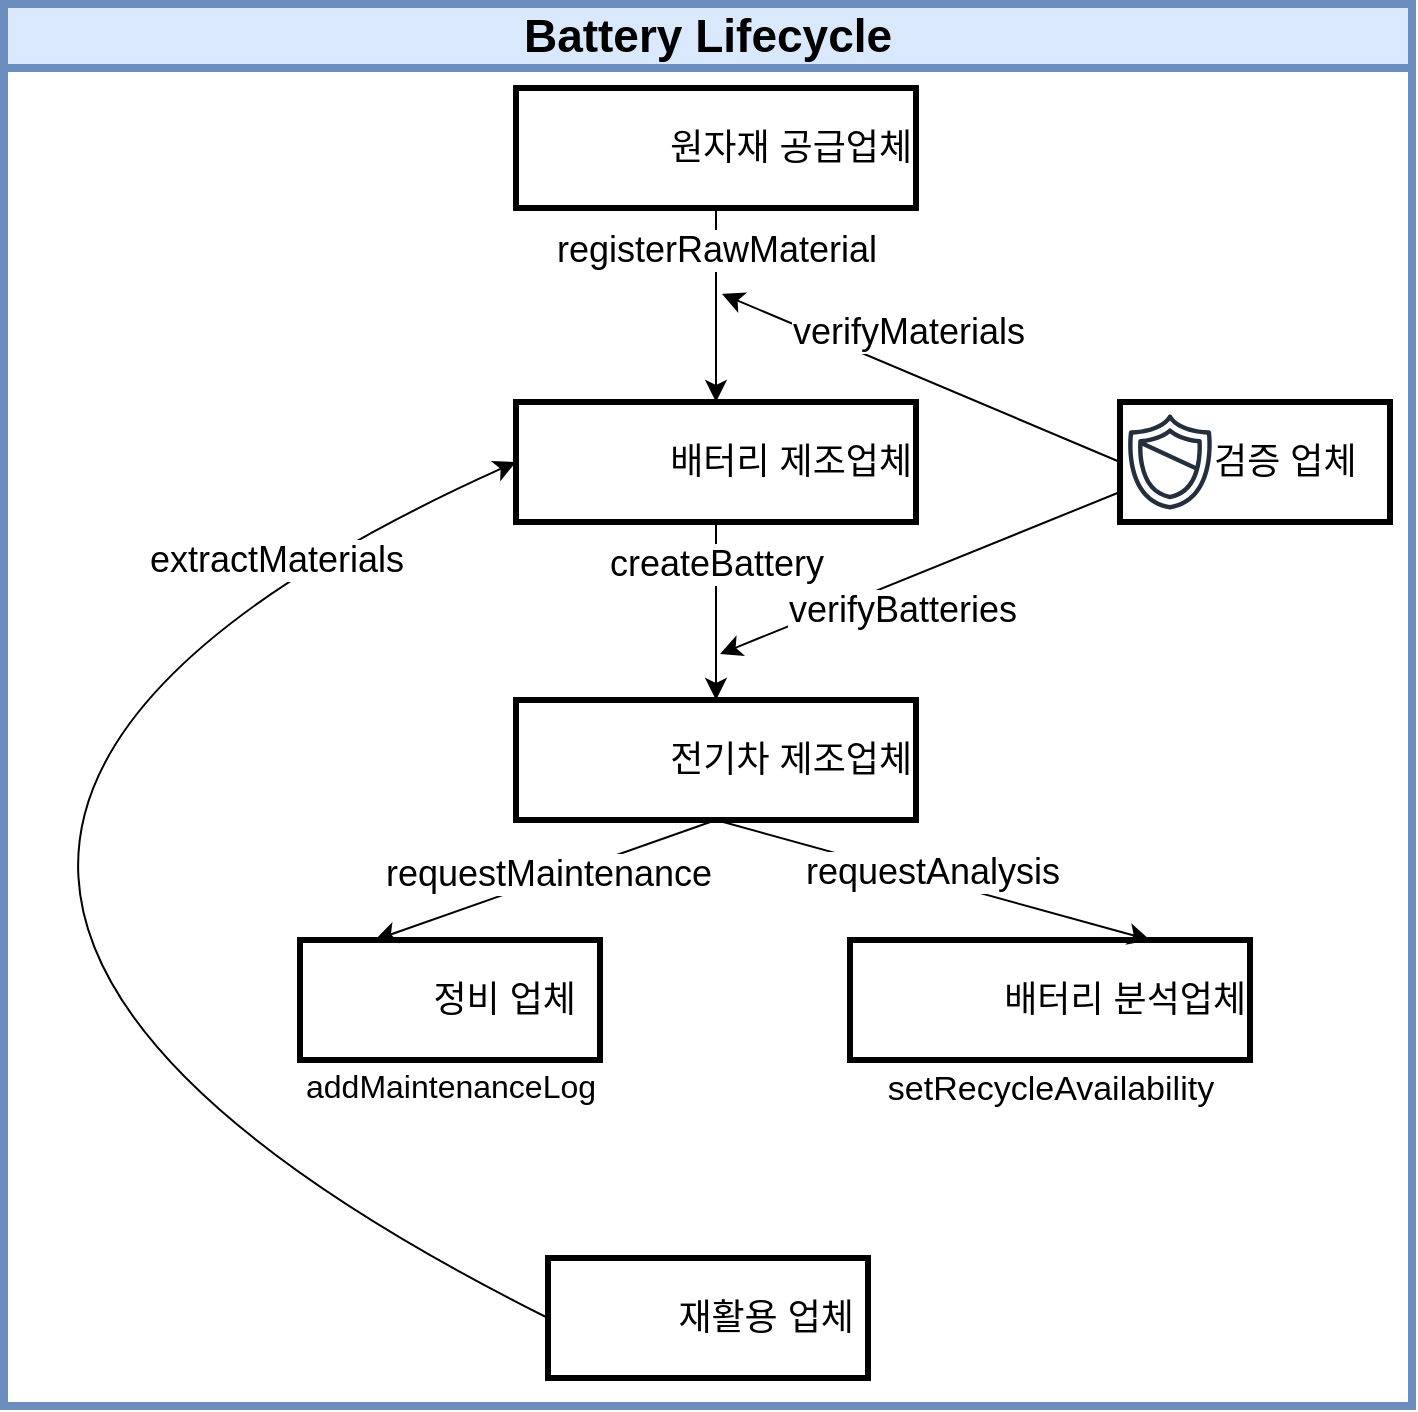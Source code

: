 <mxfile version="24.7.17">
  <diagram name="페이지-1" id="_aSgN8ptDvo-KN75viGg">
    <mxGraphModel dx="2333" dy="2284" grid="0" gridSize="10" guides="1" tooltips="1" connect="1" arrows="1" fold="1" page="0" pageScale="1" pageWidth="827" pageHeight="1169" math="0" shadow="0">
      <root>
        <mxCell id="0" />
        <mxCell id="1" parent="0" />
        <mxCell id="p_-nyIwOdOY0o2xYQ9De-37" style="edgeStyle=none;curved=1;rounded=0;orthogonalLoop=1;jettySize=auto;html=1;exitX=0;exitY=0.5;exitDx=0;exitDy=0;fontSize=12;startSize=8;endSize=8;" parent="1" source="p_-nyIwOdOY0o2xYQ9De-5" edge="1">
          <mxGeometry relative="1" as="geometry">
            <mxPoint x="381" y="-290" as="targetPoint" />
          </mxGeometry>
        </mxCell>
        <mxCell id="p_-nyIwOdOY0o2xYQ9De-38" value="&lt;font style=&quot;font-size: 18px;&quot;&gt;verifyMaterials&lt;/font&gt;" style="edgeLabel;html=1;align=center;verticalAlign=middle;resizable=0;points=[];fontSize=12;" parent="p_-nyIwOdOY0o2xYQ9De-37" vertex="1" connectable="0">
          <mxGeometry x="0.142" y="-1" relative="1" as="geometry">
            <mxPoint x="7" y="-16" as="offset" />
          </mxGeometry>
        </mxCell>
        <mxCell id="p_-nyIwOdOY0o2xYQ9De-40" style="edgeStyle=none;curved=1;rounded=0;orthogonalLoop=1;jettySize=auto;html=1;exitX=0;exitY=0.75;exitDx=0;exitDy=0;fontSize=12;startSize=8;endSize=8;" parent="1" source="p_-nyIwOdOY0o2xYQ9De-5" edge="1">
          <mxGeometry relative="1" as="geometry">
            <mxPoint x="380" y="-110" as="targetPoint" />
          </mxGeometry>
        </mxCell>
        <mxCell id="p_-nyIwOdOY0o2xYQ9De-41" value="&lt;font style=&quot;font-size: 18px;&quot;&gt;verifyBatteries&lt;/font&gt;" style="edgeLabel;html=1;align=center;verticalAlign=middle;resizable=0;points=[];fontSize=12;" parent="p_-nyIwOdOY0o2xYQ9De-40" vertex="1" connectable="0">
          <mxGeometry x="-0.088" y="-3" relative="1" as="geometry">
            <mxPoint x="-17" y="25" as="offset" />
          </mxGeometry>
        </mxCell>
        <mxCell id="p_-nyIwOdOY0o2xYQ9De-45" value="&lt;font style=&quot;font-size: 23px;&quot;&gt;Battery Lifecycle&lt;/font&gt;" style="swimlane;whiteSpace=wrap;html=1;strokeColor=#6c8ebf;fillColor=#dae8fc;strokeWidth=4;startSize=32;" parent="1" vertex="1">
          <mxGeometry x="22" y="-435" width="704" height="701" as="geometry">
            <mxRectangle x="22" y="-435" width="145" height="30" as="alternateBounds" />
          </mxGeometry>
        </mxCell>
        <mxCell id="p_-nyIwOdOY0o2xYQ9De-4" value="&lt;font style=&quot;font-size: 18px;&quot;&gt;원자재 공급업체&lt;/font&gt;" style="rounded=0;whiteSpace=wrap;html=1;align=right;strokeWidth=3;" parent="p_-nyIwOdOY0o2xYQ9De-45" vertex="1">
          <mxGeometry x="256" y="42" width="200" height="60" as="geometry" />
        </mxCell>
        <mxCell id="p_-nyIwOdOY0o2xYQ9De-11" value="" style="shape=image;html=1;verticalAlign=top;verticalLabelPosition=bottom;labelBackgroundColor=#ffffff;imageAspect=0;aspect=fixed;image=https://cdn3.iconfinder.com/data/icons/energy-and-power-glyph-24-px/24/Factory_industry_mill_power_plant_production_unit-128.png" parent="p_-nyIwOdOY0o2xYQ9De-45" vertex="1">
          <mxGeometry x="263" y="47" width="50" height="50" as="geometry" />
        </mxCell>
        <mxCell id="p_-nyIwOdOY0o2xYQ9De-5" value="&lt;font style=&quot;font-size: 18px;&quot;&gt;&amp;nbsp; &amp;nbsp; &amp;nbsp; &amp;nbsp; &amp;nbsp;검증 업체&amp;nbsp;&amp;nbsp;&lt;/font&gt;" style="rounded=0;whiteSpace=wrap;html=1;align=left;strokeWidth=3;" parent="p_-nyIwOdOY0o2xYQ9De-45" vertex="1">
          <mxGeometry x="558" y="199" width="135" height="60" as="geometry" />
        </mxCell>
        <mxCell id="p_-nyIwOdOY0o2xYQ9De-12" value="" style="sketch=0;outlineConnect=0;fontColor=#232F3E;gradientColor=none;fillColor=#232F3D;strokeColor=none;dashed=0;verticalLabelPosition=bottom;verticalAlign=top;align=center;html=1;fontSize=12;fontStyle=0;aspect=fixed;pointerEvents=1;shape=mxgraph.aws4.shield2;" parent="p_-nyIwOdOY0o2xYQ9De-45" vertex="1">
          <mxGeometry x="558" y="204" width="50" height="50" as="geometry" />
        </mxCell>
        <mxCell id="p_-nyIwOdOY0o2xYQ9De-10" value="&lt;font style=&quot;font-size: 18px;&quot;&gt;재활용 업체&amp;nbsp;&lt;/font&gt;" style="rounded=0;whiteSpace=wrap;html=1;align=right;strokeWidth=3;" parent="p_-nyIwOdOY0o2xYQ9De-45" vertex="1">
          <mxGeometry x="272" y="627" width="160" height="60" as="geometry" />
        </mxCell>
        <mxCell id="p_-nyIwOdOY0o2xYQ9De-17" value="" style="shape=image;html=1;verticalAlign=top;verticalLabelPosition=bottom;labelBackgroundColor=#ffffff;imageAspect=0;aspect=fixed;image=https://cdn0.iconfinder.com/data/icons/phosphor-duotone-vol-3/256/recycle-duotone-128.png" parent="p_-nyIwOdOY0o2xYQ9De-45" vertex="1">
          <mxGeometry x="278" y="632" width="50" height="50" as="geometry" />
        </mxCell>
        <mxCell id="p_-nyIwOdOY0o2xYQ9De-9" value="&lt;font style=&quot;font-size: 18px;&quot;&gt;배터리 분석업체&lt;/font&gt;" style="rounded=0;whiteSpace=wrap;html=1;align=right;strokeWidth=3;" parent="p_-nyIwOdOY0o2xYQ9De-45" vertex="1">
          <mxGeometry x="423" y="468" width="200" height="60" as="geometry" />
        </mxCell>
        <mxCell id="p_-nyIwOdOY0o2xYQ9De-16" value="" style="shape=image;html=1;verticalAlign=top;verticalLabelPosition=bottom;labelBackgroundColor=#ffffff;imageAspect=0;aspect=fixed;image=https://cdn3.iconfinder.com/data/icons/geosm-e-commerce/48/logs-2-128.png" parent="p_-nyIwOdOY0o2xYQ9De-45" vertex="1">
          <mxGeometry x="428" y="471" width="60" height="60" as="geometry" />
        </mxCell>
        <mxCell id="p_-nyIwOdOY0o2xYQ9De-28" value="&lt;font style=&quot;font-size: 17px;&quot;&gt;setRecycleAvailability&lt;/font&gt;" style="text;html=1;align=center;verticalAlign=middle;resizable=0;points=[];autosize=1;strokeColor=none;fillColor=none;fontSize=16;" parent="p_-nyIwOdOY0o2xYQ9De-45" vertex="1">
          <mxGeometry x="432.5" y="527" width="181" height="32" as="geometry" />
        </mxCell>
        <mxCell id="p_-nyIwOdOY0o2xYQ9De-8" value="&lt;font style=&quot;font-size: 18px;&quot;&gt;정비 업체&amp;nbsp;&amp;nbsp;&lt;/font&gt;" style="rounded=0;whiteSpace=wrap;html=1;align=right;strokeWidth=3;" parent="p_-nyIwOdOY0o2xYQ9De-45" vertex="1">
          <mxGeometry x="148" y="468" width="150" height="60" as="geometry" />
        </mxCell>
        <mxCell id="p_-nyIwOdOY0o2xYQ9De-15" value="" style="shape=image;html=1;verticalAlign=top;verticalLabelPosition=bottom;labelBackgroundColor=#ffffff;imageAspect=0;aspect=fixed;image=https://cdn1.iconfinder.com/data/icons/ios-11-glyphs/30/maintenance-128.png" parent="p_-nyIwOdOY0o2xYQ9De-45" vertex="1">
          <mxGeometry x="155" y="476" width="50" height="50" as="geometry" />
        </mxCell>
        <mxCell id="p_-nyIwOdOY0o2xYQ9De-27" value="&lt;font style=&quot;font-size: 16px;&quot;&gt;addMaintenanceLog&lt;/font&gt;" style="text;html=1;align=center;verticalAlign=middle;resizable=0;points=[];autosize=1;strokeColor=none;fillColor=none;fontSize=16;" parent="p_-nyIwOdOY0o2xYQ9De-45" vertex="1">
          <mxGeometry x="141.5" y="525" width="163" height="31" as="geometry" />
        </mxCell>
        <mxCell id="p_-nyIwOdOY0o2xYQ9De-24" style="edgeStyle=none;curved=1;rounded=0;orthogonalLoop=1;jettySize=auto;html=1;exitX=0.5;exitY=1;exitDx=0;exitDy=0;fontSize=12;startSize=8;endSize=8;entryX=0.75;entryY=0;entryDx=0;entryDy=0;" parent="p_-nyIwOdOY0o2xYQ9De-45" source="p_-nyIwOdOY0o2xYQ9De-7" target="p_-nyIwOdOY0o2xYQ9De-9" edge="1">
          <mxGeometry relative="1" as="geometry">
            <mxPoint x="446" y="419" as="targetPoint" />
          </mxGeometry>
        </mxCell>
        <mxCell id="y_Eu_Wxmn9HbcLYpdsyG-1" value="&lt;font style=&quot;font-size: 18px;&quot;&gt;requestAnalysis&lt;/font&gt;" style="edgeLabel;html=1;align=center;verticalAlign=middle;resizable=0;points=[];fontSize=12;" parent="p_-nyIwOdOY0o2xYQ9De-24" vertex="1" connectable="0">
          <mxGeometry x="-0.231" y="1" relative="1" as="geometry">
            <mxPoint x="24" y="4" as="offset" />
          </mxGeometry>
        </mxCell>
        <mxCell id="p_-nyIwOdOY0o2xYQ9De-23" style="edgeStyle=none;curved=1;rounded=0;orthogonalLoop=1;jettySize=auto;html=1;exitX=0.5;exitY=1;exitDx=0;exitDy=0;entryX=0.25;entryY=0;entryDx=0;entryDy=0;fontSize=12;startSize=8;endSize=8;" parent="p_-nyIwOdOY0o2xYQ9De-45" source="p_-nyIwOdOY0o2xYQ9De-7" target="p_-nyIwOdOY0o2xYQ9De-8" edge="1">
          <mxGeometry relative="1" as="geometry" />
        </mxCell>
        <mxCell id="p_-nyIwOdOY0o2xYQ9De-25" value="&lt;font style=&quot;font-size: 18px;&quot;&gt;requestMaintenance&lt;/font&gt;" style="edgeLabel;html=1;align=center;verticalAlign=middle;resizable=0;points=[];fontSize=12;" parent="p_-nyIwOdOY0o2xYQ9De-23" vertex="1" connectable="0">
          <mxGeometry x="-0.025" y="-3" relative="1" as="geometry">
            <mxPoint as="offset" />
          </mxGeometry>
        </mxCell>
        <mxCell id="p_-nyIwOdOY0o2xYQ9De-7" value="&lt;font style=&quot;font-size: 18px;&quot;&gt;전기차 제조업체&lt;/font&gt;" style="rounded=0;whiteSpace=wrap;html=1;align=right;strokeWidth=3;" parent="p_-nyIwOdOY0o2xYQ9De-45" vertex="1">
          <mxGeometry x="256" y="348" width="200" height="60" as="geometry" />
        </mxCell>
        <mxCell id="p_-nyIwOdOY0o2xYQ9De-14" value="" style="shape=image;html=1;verticalAlign=top;verticalLabelPosition=bottom;labelBackgroundColor=#ffffff;imageAspect=0;aspect=fixed;image=https://cdn1.iconfinder.com/data/icons/science-technology-outline-24-px/24/electric_car_eco_car_electric_automobile_electric_powered_car_electric_vehicle-128.png" parent="p_-nyIwOdOY0o2xYQ9De-45" vertex="1">
          <mxGeometry x="263" y="353" width="50" height="50" as="geometry" />
        </mxCell>
        <mxCell id="p_-nyIwOdOY0o2xYQ9De-6" value="&lt;font style=&quot;font-size: 18px;&quot;&gt;배터리 제조업체&lt;/font&gt;" style="rounded=0;whiteSpace=wrap;html=1;align=right;strokeWidth=3;" parent="p_-nyIwOdOY0o2xYQ9De-45" vertex="1">
          <mxGeometry x="256" y="199" width="200" height="60" as="geometry" />
        </mxCell>
        <mxCell id="p_-nyIwOdOY0o2xYQ9De-35" style="edgeStyle=none;curved=1;rounded=0;orthogonalLoop=1;jettySize=auto;html=1;entryX=0;entryY=0.5;entryDx=0;entryDy=0;fontSize=12;startSize=8;endSize=8;exitX=0;exitY=0.5;exitDx=0;exitDy=0;" parent="p_-nyIwOdOY0o2xYQ9De-45" source="p_-nyIwOdOY0o2xYQ9De-10" target="p_-nyIwOdOY0o2xYQ9De-6" edge="1">
          <mxGeometry relative="1" as="geometry">
            <Array as="points">
              <mxPoint x="-186" y="428" />
            </Array>
          </mxGeometry>
        </mxCell>
        <mxCell id="p_-nyIwOdOY0o2xYQ9De-36" value="&lt;font style=&quot;font-size: 18px;&quot;&gt;extractMaterials&lt;/font&gt;" style="edgeLabel;html=1;align=center;verticalAlign=middle;resizable=0;points=[];fontSize=12;" parent="p_-nyIwOdOY0o2xYQ9De-35" vertex="1" connectable="0">
          <mxGeometry x="0.607" y="-16" relative="1" as="geometry">
            <mxPoint x="52" y="-46" as="offset" />
          </mxGeometry>
        </mxCell>
        <mxCell id="p_-nyIwOdOY0o2xYQ9De-13" value="" style="shape=image;html=1;verticalAlign=top;verticalLabelPosition=bottom;labelBackgroundColor=#ffffff;imageAspect=0;aspect=fixed;image=https://cdn3.iconfinder.com/data/icons/essential-pack/32/26-Battery_status-128.png" parent="p_-nyIwOdOY0o2xYQ9De-45" vertex="1">
          <mxGeometry x="265" y="204" width="50" height="50" as="geometry" />
        </mxCell>
        <mxCell id="p_-nyIwOdOY0o2xYQ9De-21" style="edgeStyle=none;curved=1;rounded=0;orthogonalLoop=1;jettySize=auto;html=1;exitX=0.5;exitY=1;exitDx=0;exitDy=0;entryX=0.5;entryY=0;entryDx=0;entryDy=0;fontSize=12;startSize=8;endSize=8;" parent="p_-nyIwOdOY0o2xYQ9De-45" source="p_-nyIwOdOY0o2xYQ9De-6" target="p_-nyIwOdOY0o2xYQ9De-7" edge="1">
          <mxGeometry relative="1" as="geometry" />
        </mxCell>
        <mxCell id="p_-nyIwOdOY0o2xYQ9De-22" value="&lt;font style=&quot;font-size: 18px;&quot;&gt;createBattery&lt;/font&gt;" style="edgeLabel;html=1;align=center;verticalAlign=middle;resizable=0;points=[];fontSize=12;" parent="p_-nyIwOdOY0o2xYQ9De-21" vertex="1" connectable="0">
          <mxGeometry x="-0.277" relative="1" as="geometry">
            <mxPoint y="-11" as="offset" />
          </mxGeometry>
        </mxCell>
        <mxCell id="p_-nyIwOdOY0o2xYQ9De-18" style="edgeStyle=none;curved=1;rounded=0;orthogonalLoop=1;jettySize=auto;html=1;entryX=0.5;entryY=0;entryDx=0;entryDy=0;fontSize=12;startSize=8;endSize=8;" parent="p_-nyIwOdOY0o2xYQ9De-45" source="p_-nyIwOdOY0o2xYQ9De-4" target="p_-nyIwOdOY0o2xYQ9De-6" edge="1">
          <mxGeometry relative="1" as="geometry" />
        </mxCell>
        <mxCell id="p_-nyIwOdOY0o2xYQ9De-19" value="&lt;font style=&quot;font-size: 18px;&quot;&gt;registerRawMaterial&lt;/font&gt;" style="edgeLabel;html=1;align=center;verticalAlign=middle;resizable=0;points=[];fontSize=12;" parent="p_-nyIwOdOY0o2xYQ9De-18" vertex="1" connectable="0">
          <mxGeometry x="-0.246" y="1" relative="1" as="geometry">
            <mxPoint x="-1" y="-16" as="offset" />
          </mxGeometry>
        </mxCell>
      </root>
    </mxGraphModel>
  </diagram>
</mxfile>
